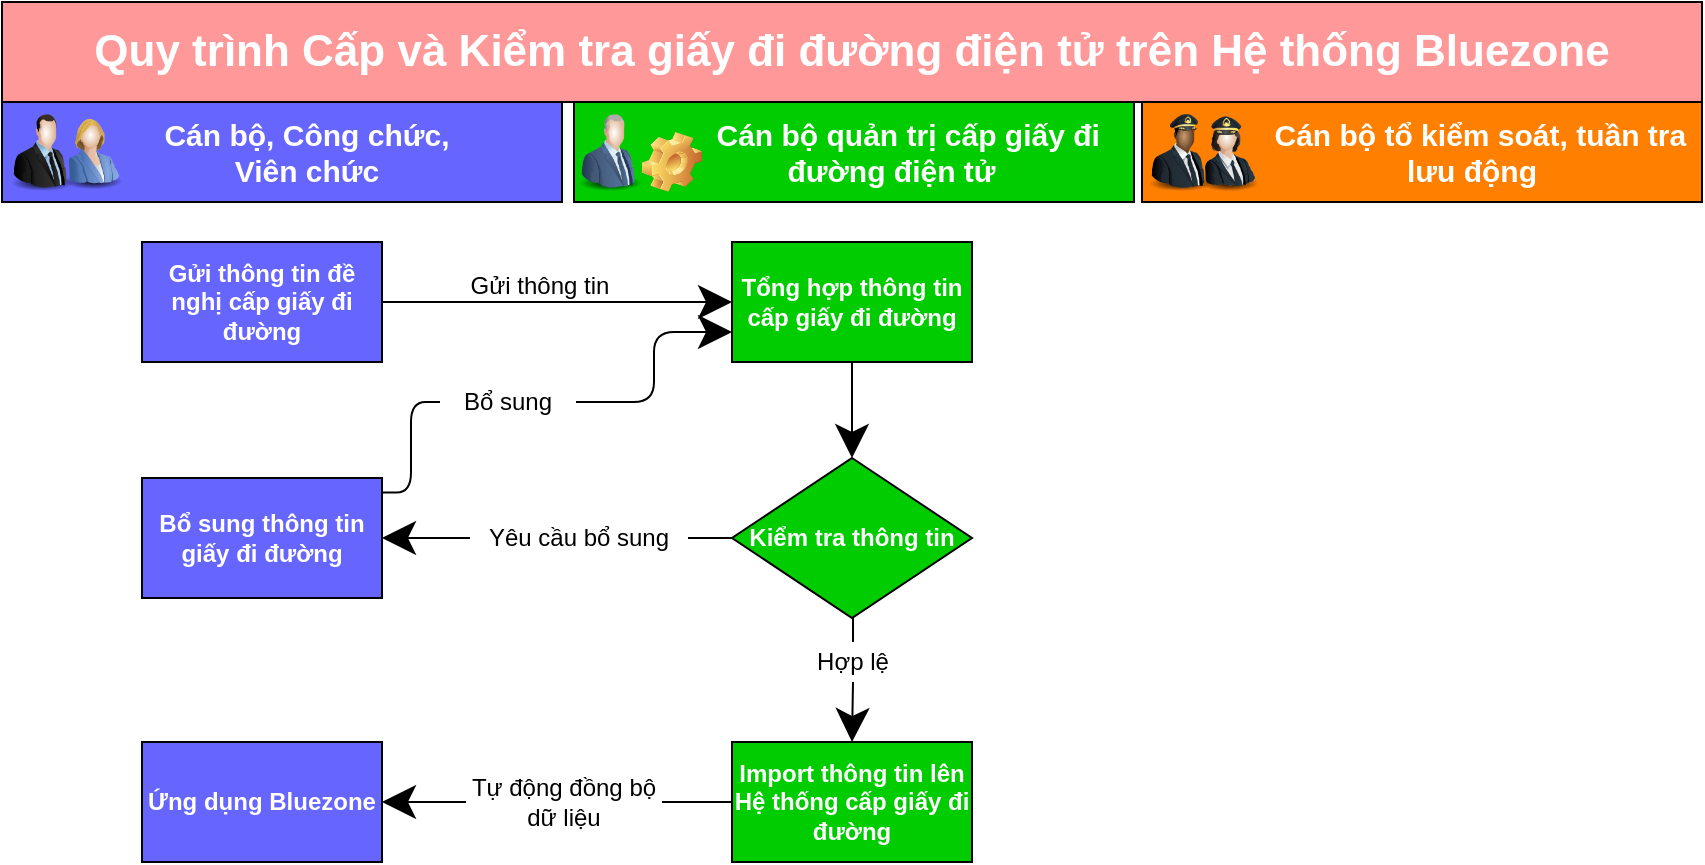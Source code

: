 <mxfile version="15.3.5" type="github">
  <diagram id="aXsHD7Z4nfJTBLjKKZMQ" name="Page-1">
    <mxGraphModel dx="1038" dy="579" grid="1" gridSize="10" guides="1" tooltips="1" connect="1" arrows="1" fold="1" page="1" pageScale="1" pageWidth="850" pageHeight="1100" math="0" shadow="0">
      <root>
        <mxCell id="0" />
        <mxCell id="1" parent="0" />
        <mxCell id="8f64qvsZTYQRd2PqQDZX-1" value="&lt;b&gt;&lt;font style=&quot;font-size: 22px&quot; color=&quot;#ffffff&quot;&gt;Quy trình Cấp và Kiểm tra giấy đi đường điện tử trên Hệ thống Bluezone&lt;/font&gt;&lt;/b&gt;" style="rounded=0;whiteSpace=wrap;html=1;hachureGap=4;pointerEvents=0;fillColor=#FF9999;" vertex="1" parent="1">
          <mxGeometry width="850" height="50" as="geometry" />
        </mxCell>
        <mxCell id="8f64qvsZTYQRd2PqQDZX-15" value="&lt;font color=&quot;#ffffff&quot; size=&quot;1&quot;&gt;&lt;b style=&quot;font-size: 15px&quot;&gt;&amp;nbsp; &amp;nbsp; &amp;nbsp; &amp;nbsp; &amp;nbsp; &amp;nbsp; &amp;nbsp; &amp;nbsp; &amp;nbsp; &amp;nbsp;Cán bộ, Công chức,&amp;nbsp; &amp;nbsp; &amp;nbsp; &amp;nbsp; &amp;nbsp; &amp;nbsp; &amp;nbsp; &amp;nbsp; &amp;nbsp; &amp;nbsp; Viên chức&lt;/b&gt;&lt;/font&gt;" style="rounded=0;whiteSpace=wrap;html=1;hachureGap=4;pointerEvents=0;fillColor=#6666FF;" vertex="1" parent="1">
          <mxGeometry y="50" width="280" height="50" as="geometry" />
        </mxCell>
        <mxCell id="8f64qvsZTYQRd2PqQDZX-16" value="&lt;font color=&quot;#ffffff&quot; size=&quot;1&quot;&gt;&lt;b style=&quot;font-size: 15px&quot;&gt;&amp;nbsp; &amp;nbsp; &amp;nbsp; &amp;nbsp; &amp;nbsp; &amp;nbsp; &amp;nbsp; &amp;nbsp; Cán bộ quản trị cấp giấy đi&amp;nbsp; &amp;nbsp; &amp;nbsp; &amp;nbsp; &amp;nbsp; &amp;nbsp; &amp;nbsp;đường điện tử&lt;/b&gt;&lt;/font&gt;" style="rounded=0;whiteSpace=wrap;html=1;hachureGap=4;pointerEvents=0;fillColor=#00CC00;" vertex="1" parent="1">
          <mxGeometry x="286" y="50" width="280" height="50" as="geometry" />
        </mxCell>
        <mxCell id="8f64qvsZTYQRd2PqQDZX-17" value="&lt;font color=&quot;#ffffff&quot; size=&quot;1&quot;&gt;&lt;b style=&quot;font-size: 15px&quot;&gt;&amp;nbsp; &amp;nbsp; &amp;nbsp; &amp;nbsp; &amp;nbsp; &amp;nbsp; &amp;nbsp; &amp;nbsp;Cán bộ tổ kiểm soát, tuần tra&amp;nbsp; &amp;nbsp; &amp;nbsp; &amp;nbsp; &amp;nbsp; &amp;nbsp; &amp;nbsp; lưu động&lt;/b&gt;&lt;/font&gt;" style="rounded=0;whiteSpace=wrap;html=1;hachureGap=4;pointerEvents=0;fillColor=#FF8000;" vertex="1" parent="1">
          <mxGeometry x="570" y="50" width="280" height="50" as="geometry" />
        </mxCell>
        <mxCell id="8f64qvsZTYQRd2PqQDZX-18" value="" style="image;html=1;image=img/lib/clip_art/people/Suit_Man_128x128.png;hachureGap=4;pointerEvents=0;fillColor=#00CC00;" vertex="1" parent="1">
          <mxGeometry y="55" width="40" height="40" as="geometry" />
        </mxCell>
        <mxCell id="8f64qvsZTYQRd2PqQDZX-20" value="" style="image;html=1;image=img/lib/clip_art/people/Suit_Woman_Blue_128x128.png;hachureGap=4;pointerEvents=0;fillColor=#00CC00;" vertex="1" parent="1">
          <mxGeometry x="25" y="54" width="40" height="40" as="geometry" />
        </mxCell>
        <mxCell id="8f64qvsZTYQRd2PqQDZX-21" value="" style="image;html=1;image=img/lib/clip_art/people/Suit_Man_Blue_128x128.png;hachureGap=4;pointerEvents=0;fillColor=#00CC00;" vertex="1" parent="1">
          <mxGeometry x="284" y="55" width="40" height="40" as="geometry" />
        </mxCell>
        <mxCell id="8f64qvsZTYQRd2PqQDZX-22" value="" style="shape=image;html=1;verticalLabelPosition=bottom;verticalAlign=top;imageAspect=0;image=img/clipart/Gear_128x128.png;hachureGap=4;pointerEvents=0;fillColor=#00CC00;" vertex="1" parent="1">
          <mxGeometry x="320" y="65" width="30" height="30" as="geometry" />
        </mxCell>
        <mxCell id="8f64qvsZTYQRd2PqQDZX-23" value="" style="image;html=1;image=img/lib/clip_art/people/Pilot_Man_Black_128x128.png;hachureGap=4;pointerEvents=0;fillColor=#00CC00;" vertex="1" parent="1">
          <mxGeometry x="564" y="55" width="50" height="40" as="geometry" />
        </mxCell>
        <mxCell id="8f64qvsZTYQRd2PqQDZX-24" value="" style="image;html=1;image=img/lib/clip_art/people/Pilot_Woman_128x128.png;hachureGap=4;pointerEvents=0;fillColor=#00CC00;" vertex="1" parent="1">
          <mxGeometry x="583" y="55" width="60" height="40" as="geometry" />
        </mxCell>
        <mxCell id="8f64qvsZTYQRd2PqQDZX-26" value="&lt;font color=&quot;#ffffff&quot;&gt;&lt;b&gt;Gửi thông tin đề nghị cấp giấy đi đường&lt;/b&gt;&lt;/font&gt;" style="rounded=0;whiteSpace=wrap;html=1;hachureGap=4;pointerEvents=0;fillColor=#6666FF;" vertex="1" parent="1">
          <mxGeometry x="70" y="120" width="120" height="60" as="geometry" />
        </mxCell>
        <mxCell id="8f64qvsZTYQRd2PqQDZX-27" value="&lt;font color=&quot;#ffffff&quot;&gt;&lt;b&gt;Tổng hợp thông tin cấp giấy đi đường&lt;/b&gt;&lt;/font&gt;" style="rounded=0;whiteSpace=wrap;html=1;hachureGap=4;pointerEvents=0;fillColor=#00CC00;" vertex="1" parent="1">
          <mxGeometry x="365" y="120" width="120" height="60" as="geometry" />
        </mxCell>
        <mxCell id="8f64qvsZTYQRd2PqQDZX-28" value="&lt;b&gt;&lt;font color=&quot;#ffffff&quot;&gt;Kiểm tra thông tin&lt;/font&gt;&lt;/b&gt;" style="rhombus;whiteSpace=wrap;html=1;hachureGap=4;pointerEvents=0;fillColor=#00CC00;" vertex="1" parent="1">
          <mxGeometry x="365" y="228" width="120" height="80" as="geometry" />
        </mxCell>
        <mxCell id="8f64qvsZTYQRd2PqQDZX-29" value="&lt;font color=&quot;#ffffff&quot;&gt;&lt;b&gt;Bổ sung thông tin giấy đi đường&lt;/b&gt;&lt;/font&gt;" style="rounded=0;whiteSpace=wrap;html=1;hachureGap=4;pointerEvents=0;fillColor=#6666FF;" vertex="1" parent="1">
          <mxGeometry x="70" y="238" width="120" height="60" as="geometry" />
        </mxCell>
        <mxCell id="8f64qvsZTYQRd2PqQDZX-33" value="" style="edgeStyle=elbowEdgeStyle;elbow=horizontal;endArrow=classic;html=1;startSize=14;endSize=14;targetPerimeterSpacing=8;entryX=0;entryY=0.75;entryDx=0;entryDy=0;startArrow=none;" edge="1" parent="1" target="8f64qvsZTYQRd2PqQDZX-27">
          <mxGeometry width="50" height="50" relative="1" as="geometry">
            <mxPoint x="287" y="200" as="sourcePoint" />
            <mxPoint x="350" y="170" as="targetPoint" />
          </mxGeometry>
        </mxCell>
        <mxCell id="8f64qvsZTYQRd2PqQDZX-34" value="" style="endArrow=classic;html=1;startSize=14;endSize=14;targetPerimeterSpacing=8;exitX=0;exitY=0.5;exitDx=0;exitDy=0;entryX=1;entryY=0.5;entryDx=0;entryDy=0;startArrow=none;" edge="1" parent="1" source="8f64qvsZTYQRd2PqQDZX-40" target="8f64qvsZTYQRd2PqQDZX-29">
          <mxGeometry width="50" height="50" relative="1" as="geometry">
            <mxPoint x="300" y="220" as="sourcePoint" />
            <mxPoint x="350" y="170" as="targetPoint" />
          </mxGeometry>
        </mxCell>
        <mxCell id="8f64qvsZTYQRd2PqQDZX-35" value="" style="endArrow=classic;html=1;startSize=14;endSize=14;sourcePerimeterSpacing=8;targetPerimeterSpacing=8;exitX=1;exitY=0.5;exitDx=0;exitDy=0;entryX=0;entryY=0.5;entryDx=0;entryDy=0;" edge="1" parent="1" source="8f64qvsZTYQRd2PqQDZX-26" target="8f64qvsZTYQRd2PqQDZX-27">
          <mxGeometry width="50" height="50" relative="1" as="geometry">
            <mxPoint x="300" y="220" as="sourcePoint" />
            <mxPoint x="350" y="170" as="targetPoint" />
          </mxGeometry>
        </mxCell>
        <mxCell id="8f64qvsZTYQRd2PqQDZX-37" value="Gửi thông tin" style="text;html=1;strokeColor=none;fillColor=none;align=center;verticalAlign=middle;whiteSpace=wrap;rounded=0;hachureGap=4;pointerEvents=0;" vertex="1" parent="1">
          <mxGeometry x="219" y="132" width="100" height="20" as="geometry" />
        </mxCell>
        <mxCell id="8f64qvsZTYQRd2PqQDZX-38" value="&lt;font color=&quot;#ffffff&quot;&gt;&lt;b&gt;Import thông tin lên Hệ thống cấp giấy đi đường&lt;/b&gt;&lt;/font&gt;" style="rounded=0;whiteSpace=wrap;html=1;hachureGap=4;pointerEvents=0;fillColor=#00CC00;" vertex="1" parent="1">
          <mxGeometry x="365" y="370" width="120" height="60" as="geometry" />
        </mxCell>
        <mxCell id="8f64qvsZTYQRd2PqQDZX-41" value="" style="endArrow=classic;html=1;startSize=14;endSize=14;sourcePerimeterSpacing=8;targetPerimeterSpacing=8;exitX=0.5;exitY=1;exitDx=0;exitDy=0;entryX=0.5;entryY=0;entryDx=0;entryDy=0;" edge="1" parent="1" source="8f64qvsZTYQRd2PqQDZX-27" target="8f64qvsZTYQRd2PqQDZX-28">
          <mxGeometry width="50" height="50" relative="1" as="geometry">
            <mxPoint x="300" y="300" as="sourcePoint" />
            <mxPoint x="350" y="250" as="targetPoint" />
          </mxGeometry>
        </mxCell>
        <mxCell id="8f64qvsZTYQRd2PqQDZX-40" value="Yêu cầu bổ sung" style="text;html=1;strokeColor=none;fillColor=none;align=center;verticalAlign=middle;whiteSpace=wrap;rounded=0;hachureGap=4;pointerEvents=0;" vertex="1" parent="1">
          <mxGeometry x="234" y="258" width="109" height="20" as="geometry" />
        </mxCell>
        <mxCell id="8f64qvsZTYQRd2PqQDZX-42" value="" style="endArrow=none;html=1;startSize=14;endSize=14;sourcePerimeterSpacing=8;exitX=0;exitY=0.5;exitDx=0;exitDy=0;entryX=1;entryY=0.5;entryDx=0;entryDy=0;" edge="1" parent="1" source="8f64qvsZTYQRd2PqQDZX-28" target="8f64qvsZTYQRd2PqQDZX-40">
          <mxGeometry width="50" height="50" relative="1" as="geometry">
            <mxPoint x="365" y="268" as="sourcePoint" />
            <mxPoint x="190" y="268" as="targetPoint" />
          </mxGeometry>
        </mxCell>
        <mxCell id="8f64qvsZTYQRd2PqQDZX-36" value="Bổ sung" style="text;html=1;strokeColor=none;fillColor=none;align=center;verticalAlign=middle;whiteSpace=wrap;rounded=0;hachureGap=4;pointerEvents=0;" vertex="1" parent="1">
          <mxGeometry x="219" y="190" width="68" height="20" as="geometry" />
        </mxCell>
        <mxCell id="8f64qvsZTYQRd2PqQDZX-43" value="" style="edgeStyle=elbowEdgeStyle;elbow=horizontal;endArrow=none;html=1;startSize=14;endSize=14;sourcePerimeterSpacing=8;exitX=1.001;exitY=0.12;exitDx=0;exitDy=0;exitPerimeter=0;" edge="1" parent="1" source="8f64qvsZTYQRd2PqQDZX-29" target="8f64qvsZTYQRd2PqQDZX-36">
          <mxGeometry width="50" height="50" relative="1" as="geometry">
            <mxPoint x="190.12" y="245.2" as="sourcePoint" />
            <mxPoint x="365" y="165" as="targetPoint" />
          </mxGeometry>
        </mxCell>
        <mxCell id="8f64qvsZTYQRd2PqQDZX-45" value="" style="endArrow=classic;html=1;startSize=14;endSize=14;targetPerimeterSpacing=8;exitX=0.5;exitY=1;exitDx=0;exitDy=0;startArrow=none;entryX=0.5;entryY=0;entryDx=0;entryDy=0;" edge="1" parent="1" source="8f64qvsZTYQRd2PqQDZX-50" target="8f64qvsZTYQRd2PqQDZX-38">
          <mxGeometry width="50" height="50" relative="1" as="geometry">
            <mxPoint x="425.5" y="308" as="sourcePoint" />
            <mxPoint x="425" y="370" as="targetPoint" />
          </mxGeometry>
        </mxCell>
        <mxCell id="8f64qvsZTYQRd2PqQDZX-50" value="Hợp lệ" style="text;html=1;strokeColor=none;fillColor=none;align=center;verticalAlign=middle;whiteSpace=wrap;rounded=0;hachureGap=4;pointerEvents=0;" vertex="1" parent="1">
          <mxGeometry x="398" y="320" width="55" height="20" as="geometry" />
        </mxCell>
        <mxCell id="8f64qvsZTYQRd2PqQDZX-54" value="" style="endArrow=none;html=1;startSize=14;endSize=14;sourcePerimeterSpacing=8;exitX=0.5;exitY=1;exitDx=0;exitDy=0;entryX=0.5;entryY=0;entryDx=0;entryDy=0;" edge="1" parent="1" target="8f64qvsZTYQRd2PqQDZX-50">
          <mxGeometry width="50" height="50" relative="1" as="geometry">
            <mxPoint x="425.5" y="308" as="sourcePoint" />
            <mxPoint x="425.5" y="356" as="targetPoint" />
          </mxGeometry>
        </mxCell>
        <mxCell id="8f64qvsZTYQRd2PqQDZX-55" value="&lt;font color=&quot;#ffffff&quot;&gt;&lt;b&gt;Ứng dụng Bluezone&lt;/b&gt;&lt;/font&gt;" style="rounded=0;whiteSpace=wrap;html=1;hachureGap=4;pointerEvents=0;fillColor=#6666FF;" vertex="1" parent="1">
          <mxGeometry x="70" y="370" width="120" height="60" as="geometry" />
        </mxCell>
        <mxCell id="8f64qvsZTYQRd2PqQDZX-65" value="" style="endArrow=classic;html=1;startSize=14;endSize=14;targetPerimeterSpacing=8;exitX=0;exitY=0.5;exitDx=0;exitDy=0;entryX=1;entryY=0.5;entryDx=0;entryDy=0;startArrow=none;" edge="1" parent="1" source="8f64qvsZTYQRd2PqQDZX-47" target="8f64qvsZTYQRd2PqQDZX-55">
          <mxGeometry width="50" height="50" relative="1" as="geometry">
            <mxPoint x="280" y="380" as="sourcePoint" />
            <mxPoint x="330" y="330" as="targetPoint" />
          </mxGeometry>
        </mxCell>
        <mxCell id="8f64qvsZTYQRd2PqQDZX-47" value="Tự động đồng bộ dữ liệu" style="text;html=1;strokeColor=none;fillColor=none;align=center;verticalAlign=middle;whiteSpace=wrap;rounded=0;hachureGap=4;pointerEvents=0;" vertex="1" parent="1">
          <mxGeometry x="232" y="390" width="98" height="20" as="geometry" />
        </mxCell>
        <mxCell id="8f64qvsZTYQRd2PqQDZX-66" value="" style="endArrow=none;html=1;startSize=14;endSize=14;sourcePerimeterSpacing=8;exitX=0;exitY=0.5;exitDx=0;exitDy=0;entryX=1;entryY=0.5;entryDx=0;entryDy=0;" edge="1" parent="1" source="8f64qvsZTYQRd2PqQDZX-38" target="8f64qvsZTYQRd2PqQDZX-47">
          <mxGeometry width="50" height="50" relative="1" as="geometry">
            <mxPoint x="365" y="400" as="sourcePoint" />
            <mxPoint x="190" y="400" as="targetPoint" />
          </mxGeometry>
        </mxCell>
      </root>
    </mxGraphModel>
  </diagram>
</mxfile>

